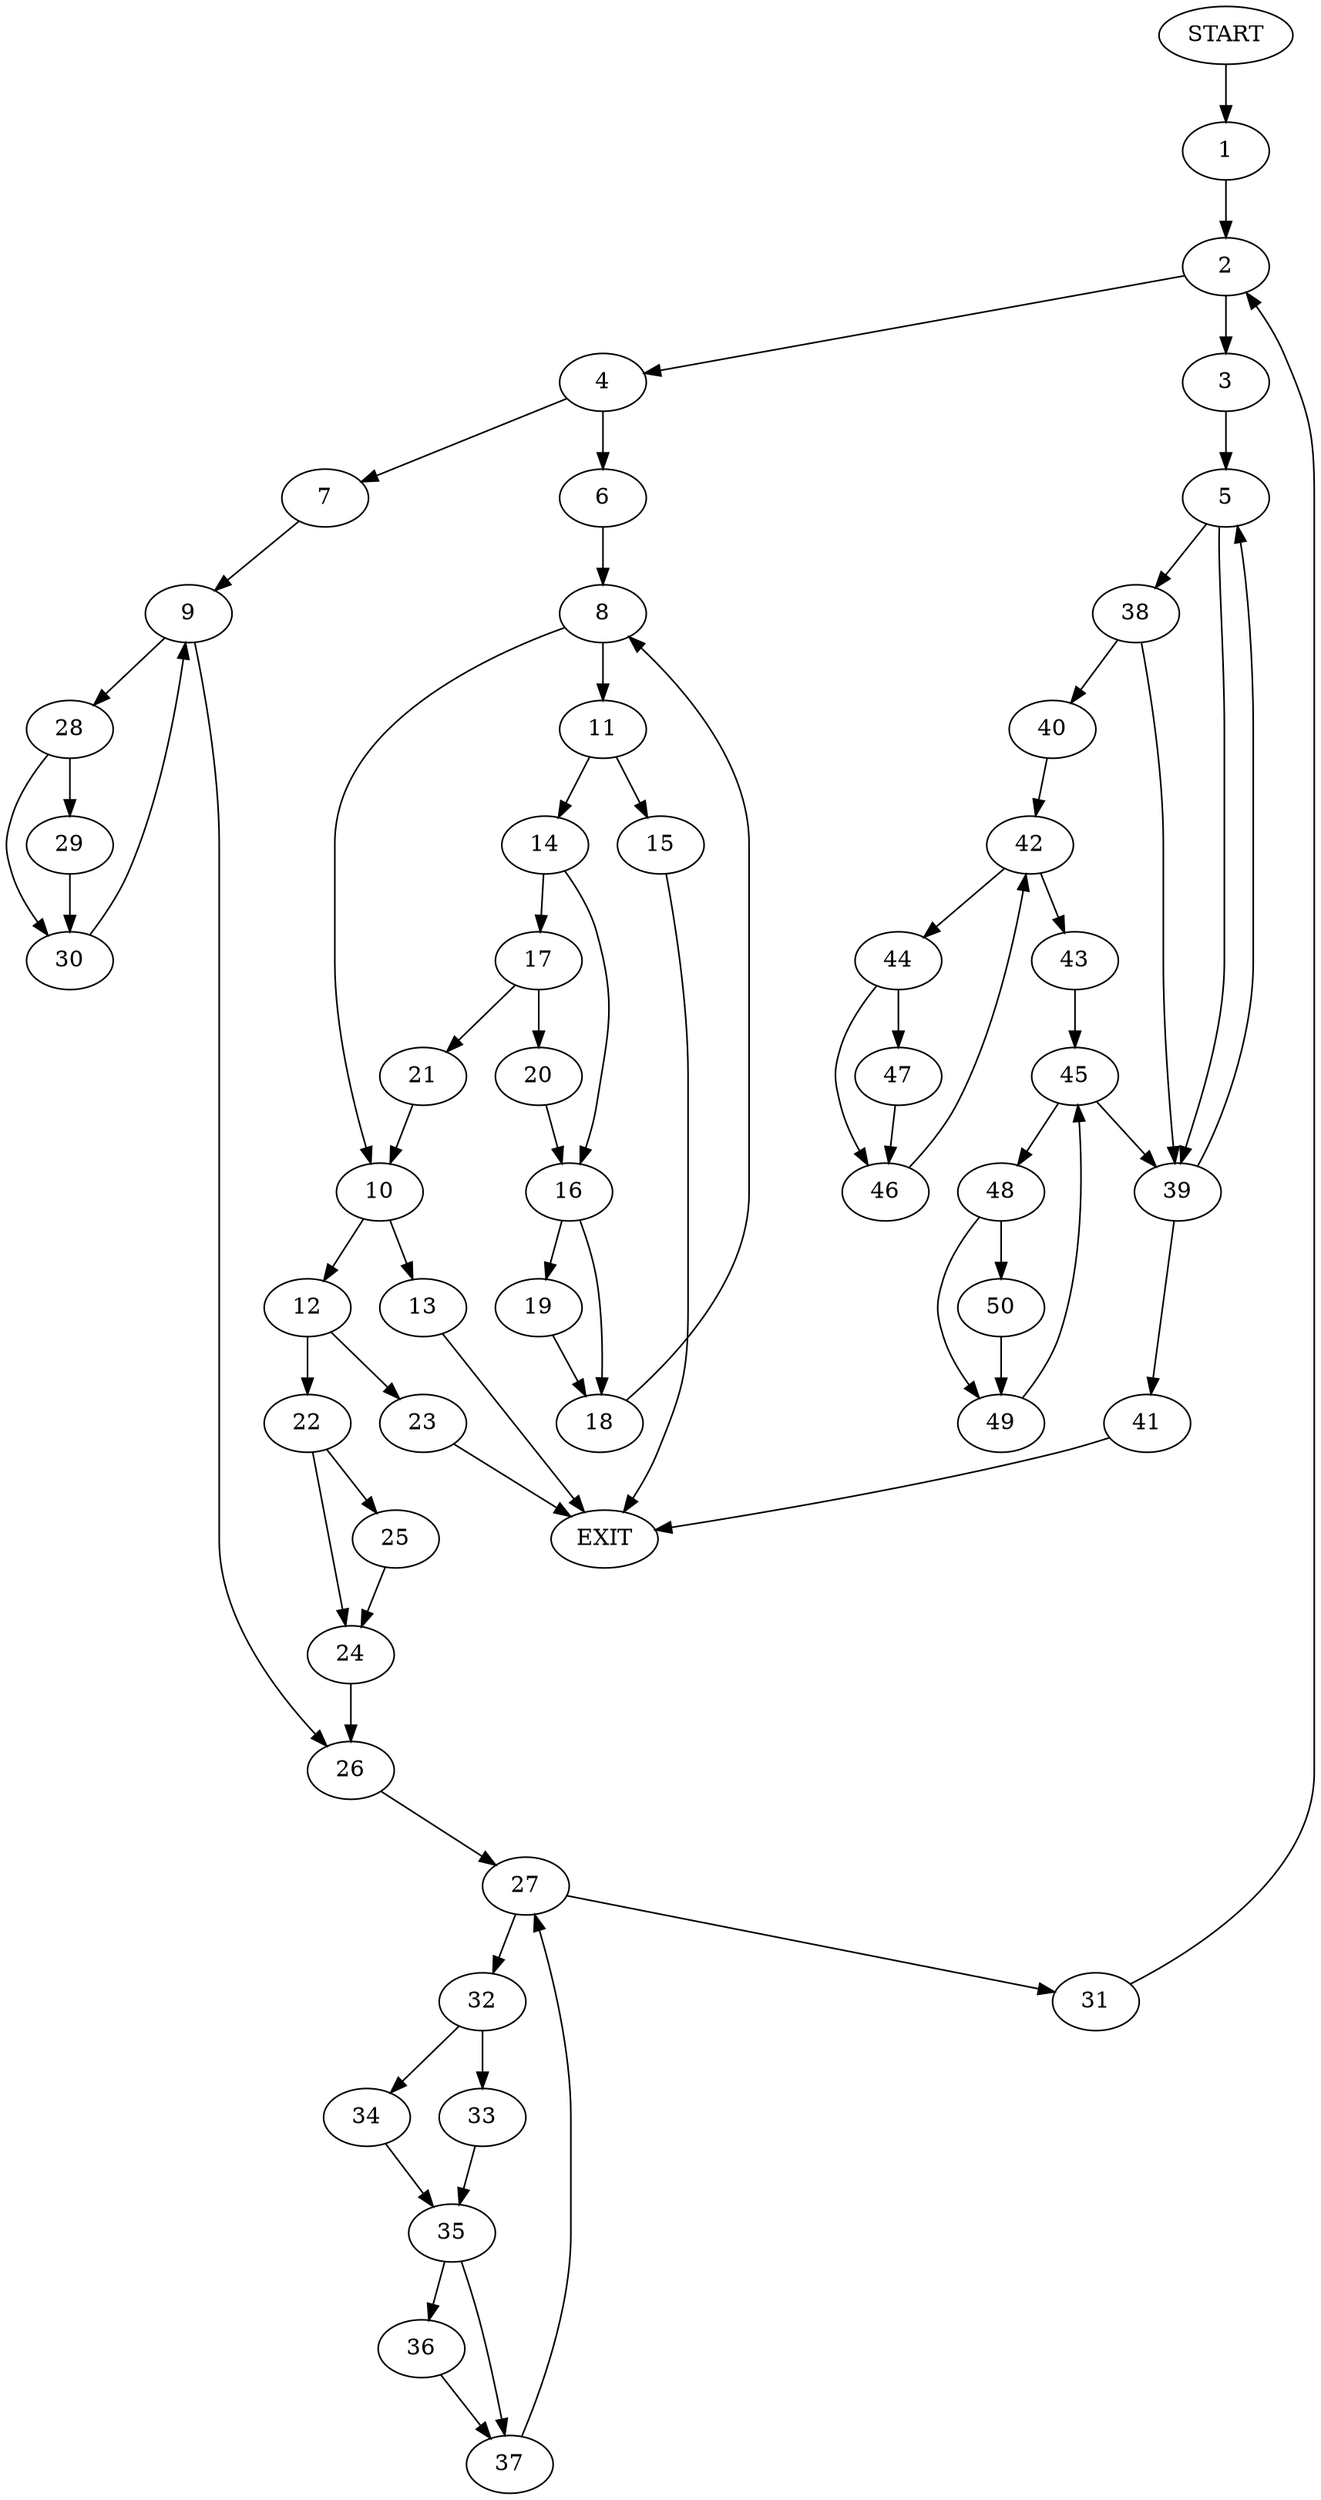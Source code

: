 digraph {
0 [label="START"]
51 [label="EXIT"]
0 -> 1
1 -> 2
2 -> 3
2 -> 4
3 -> 5
4 -> 6
4 -> 7
6 -> 8
7 -> 9
8 -> 10
8 -> 11
10 -> 12
10 -> 13
11 -> 14
11 -> 15
15 -> 51
14 -> 16
14 -> 17
16 -> 18
16 -> 19
17 -> 20
17 -> 21
20 -> 16
21 -> 10
18 -> 8
19 -> 18
13 -> 51
12 -> 22
12 -> 23
23 -> 51
22 -> 24
22 -> 25
24 -> 26
25 -> 24
26 -> 27
9 -> 26
9 -> 28
28 -> 29
28 -> 30
29 -> 30
30 -> 9
27 -> 31
27 -> 32
31 -> 2
32 -> 33
32 -> 34
33 -> 35
34 -> 35
35 -> 36
35 -> 37
36 -> 37
37 -> 27
5 -> 38
5 -> 39
38 -> 40
38 -> 39
39 -> 41
39 -> 5
40 -> 42
42 -> 43
42 -> 44
43 -> 45
44 -> 46
44 -> 47
47 -> 46
46 -> 42
45 -> 48
45 -> 39
48 -> 49
48 -> 50
50 -> 49
49 -> 45
41 -> 51
}
